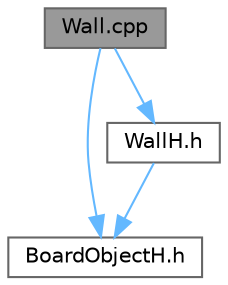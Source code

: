 digraph "Wall.cpp"
{
 // LATEX_PDF_SIZE
  bgcolor="transparent";
  edge [fontname=Helvetica,fontsize=10,labelfontname=Helvetica,labelfontsize=10];
  node [fontname=Helvetica,fontsize=10,shape=box,height=0.2,width=0.4];
  Node1 [label="Wall.cpp",height=0.2,width=0.4,color="gray40", fillcolor="grey60", style="filled", fontcolor="black",tooltip=" "];
  Node1 -> Node2 [color="steelblue1",style="solid"];
  Node2 [label="BoardObjectH.h",height=0.2,width=0.4,color="grey40", fillcolor="white", style="filled",URL="$_board_object_h_8h.html",tooltip=" "];
  Node1 -> Node3 [color="steelblue1",style="solid"];
  Node3 [label="WallH.h",height=0.2,width=0.4,color="grey40", fillcolor="white", style="filled",URL="$_wall_h_8h.html",tooltip=" "];
  Node3 -> Node2 [color="steelblue1",style="solid"];
}
